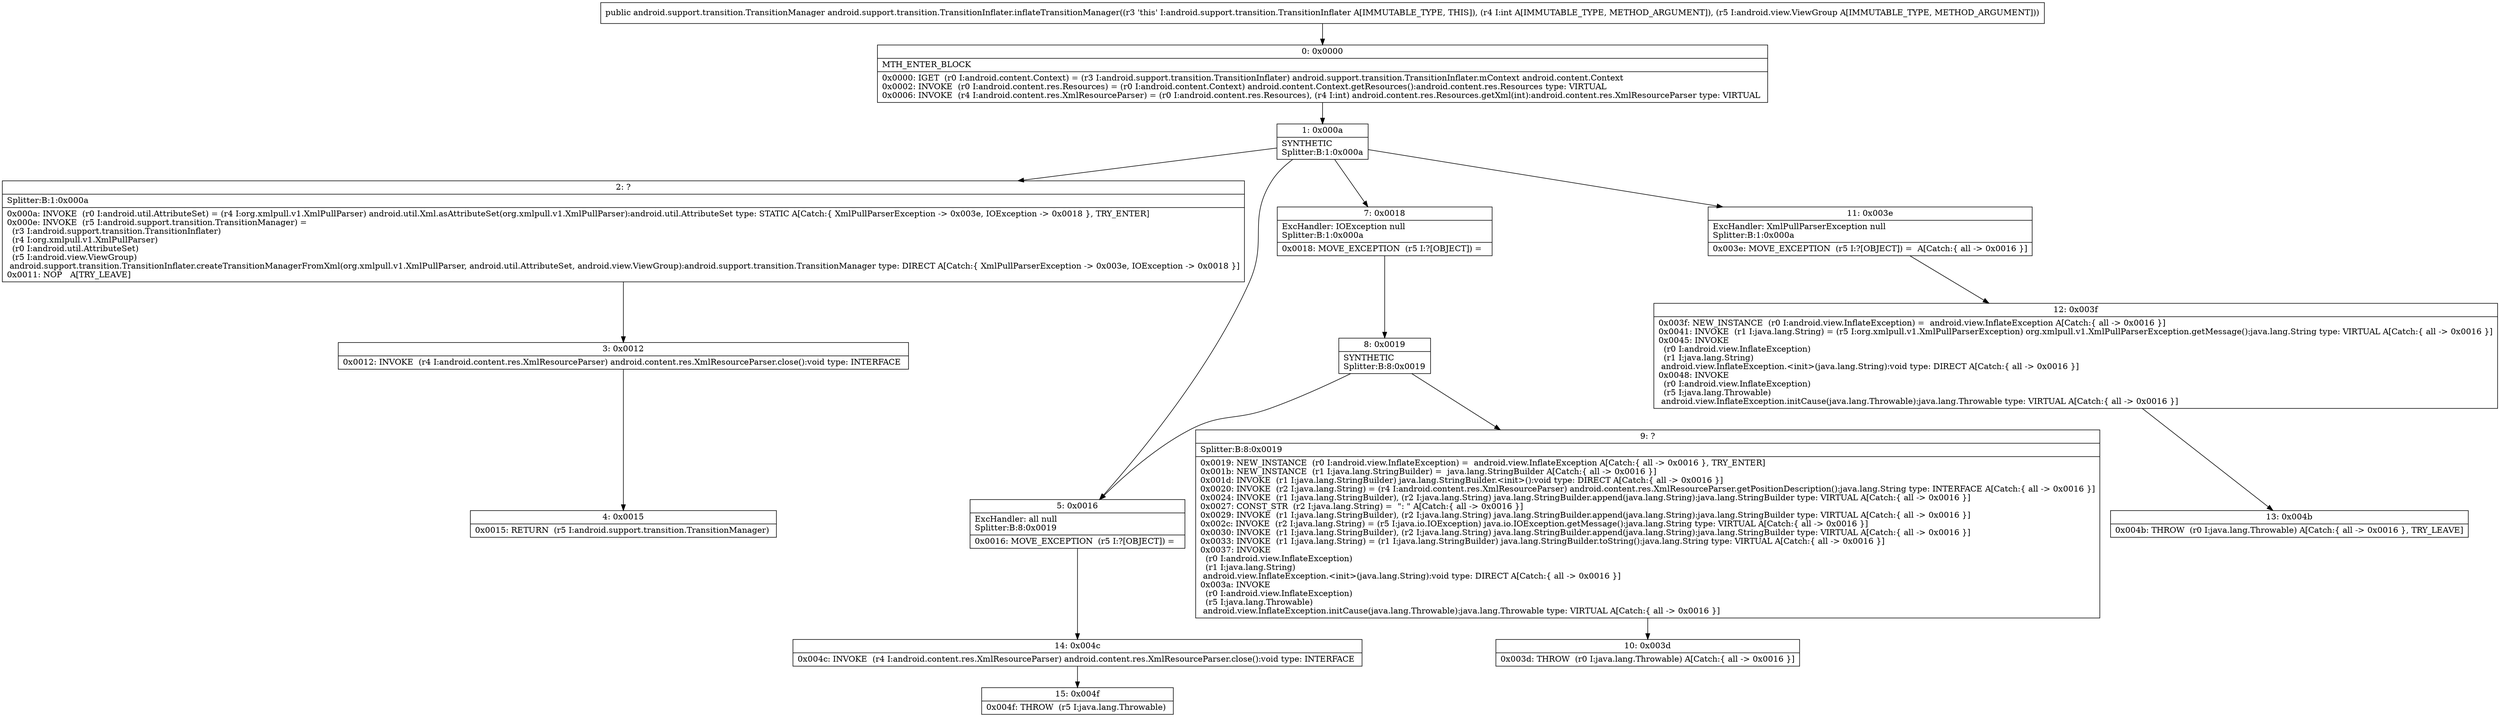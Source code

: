 digraph "CFG forandroid.support.transition.TransitionInflater.inflateTransitionManager(ILandroid\/view\/ViewGroup;)Landroid\/support\/transition\/TransitionManager;" {
Node_0 [shape=record,label="{0\:\ 0x0000|MTH_ENTER_BLOCK\l|0x0000: IGET  (r0 I:android.content.Context) = (r3 I:android.support.transition.TransitionInflater) android.support.transition.TransitionInflater.mContext android.content.Context \l0x0002: INVOKE  (r0 I:android.content.res.Resources) = (r0 I:android.content.Context) android.content.Context.getResources():android.content.res.Resources type: VIRTUAL \l0x0006: INVOKE  (r4 I:android.content.res.XmlResourceParser) = (r0 I:android.content.res.Resources), (r4 I:int) android.content.res.Resources.getXml(int):android.content.res.XmlResourceParser type: VIRTUAL \l}"];
Node_1 [shape=record,label="{1\:\ 0x000a|SYNTHETIC\lSplitter:B:1:0x000a\l}"];
Node_2 [shape=record,label="{2\:\ ?|Splitter:B:1:0x000a\l|0x000a: INVOKE  (r0 I:android.util.AttributeSet) = (r4 I:org.xmlpull.v1.XmlPullParser) android.util.Xml.asAttributeSet(org.xmlpull.v1.XmlPullParser):android.util.AttributeSet type: STATIC A[Catch:\{ XmlPullParserException \-\> 0x003e, IOException \-\> 0x0018 \}, TRY_ENTER]\l0x000e: INVOKE  (r5 I:android.support.transition.TransitionManager) = \l  (r3 I:android.support.transition.TransitionInflater)\l  (r4 I:org.xmlpull.v1.XmlPullParser)\l  (r0 I:android.util.AttributeSet)\l  (r5 I:android.view.ViewGroup)\l android.support.transition.TransitionInflater.createTransitionManagerFromXml(org.xmlpull.v1.XmlPullParser, android.util.AttributeSet, android.view.ViewGroup):android.support.transition.TransitionManager type: DIRECT A[Catch:\{ XmlPullParserException \-\> 0x003e, IOException \-\> 0x0018 \}]\l0x0011: NOP   A[TRY_LEAVE]\l}"];
Node_3 [shape=record,label="{3\:\ 0x0012|0x0012: INVOKE  (r4 I:android.content.res.XmlResourceParser) android.content.res.XmlResourceParser.close():void type: INTERFACE \l}"];
Node_4 [shape=record,label="{4\:\ 0x0015|0x0015: RETURN  (r5 I:android.support.transition.TransitionManager) \l}"];
Node_5 [shape=record,label="{5\:\ 0x0016|ExcHandler: all null\lSplitter:B:8:0x0019\l|0x0016: MOVE_EXCEPTION  (r5 I:?[OBJECT]) =  \l}"];
Node_7 [shape=record,label="{7\:\ 0x0018|ExcHandler: IOException null\lSplitter:B:1:0x000a\l|0x0018: MOVE_EXCEPTION  (r5 I:?[OBJECT]) =  \l}"];
Node_8 [shape=record,label="{8\:\ 0x0019|SYNTHETIC\lSplitter:B:8:0x0019\l}"];
Node_9 [shape=record,label="{9\:\ ?|Splitter:B:8:0x0019\l|0x0019: NEW_INSTANCE  (r0 I:android.view.InflateException) =  android.view.InflateException A[Catch:\{ all \-\> 0x0016 \}, TRY_ENTER]\l0x001b: NEW_INSTANCE  (r1 I:java.lang.StringBuilder) =  java.lang.StringBuilder A[Catch:\{ all \-\> 0x0016 \}]\l0x001d: INVOKE  (r1 I:java.lang.StringBuilder) java.lang.StringBuilder.\<init\>():void type: DIRECT A[Catch:\{ all \-\> 0x0016 \}]\l0x0020: INVOKE  (r2 I:java.lang.String) = (r4 I:android.content.res.XmlResourceParser) android.content.res.XmlResourceParser.getPositionDescription():java.lang.String type: INTERFACE A[Catch:\{ all \-\> 0x0016 \}]\l0x0024: INVOKE  (r1 I:java.lang.StringBuilder), (r2 I:java.lang.String) java.lang.StringBuilder.append(java.lang.String):java.lang.StringBuilder type: VIRTUAL A[Catch:\{ all \-\> 0x0016 \}]\l0x0027: CONST_STR  (r2 I:java.lang.String) =  \": \" A[Catch:\{ all \-\> 0x0016 \}]\l0x0029: INVOKE  (r1 I:java.lang.StringBuilder), (r2 I:java.lang.String) java.lang.StringBuilder.append(java.lang.String):java.lang.StringBuilder type: VIRTUAL A[Catch:\{ all \-\> 0x0016 \}]\l0x002c: INVOKE  (r2 I:java.lang.String) = (r5 I:java.io.IOException) java.io.IOException.getMessage():java.lang.String type: VIRTUAL A[Catch:\{ all \-\> 0x0016 \}]\l0x0030: INVOKE  (r1 I:java.lang.StringBuilder), (r2 I:java.lang.String) java.lang.StringBuilder.append(java.lang.String):java.lang.StringBuilder type: VIRTUAL A[Catch:\{ all \-\> 0x0016 \}]\l0x0033: INVOKE  (r1 I:java.lang.String) = (r1 I:java.lang.StringBuilder) java.lang.StringBuilder.toString():java.lang.String type: VIRTUAL A[Catch:\{ all \-\> 0x0016 \}]\l0x0037: INVOKE  \l  (r0 I:android.view.InflateException)\l  (r1 I:java.lang.String)\l android.view.InflateException.\<init\>(java.lang.String):void type: DIRECT A[Catch:\{ all \-\> 0x0016 \}]\l0x003a: INVOKE  \l  (r0 I:android.view.InflateException)\l  (r5 I:java.lang.Throwable)\l android.view.InflateException.initCause(java.lang.Throwable):java.lang.Throwable type: VIRTUAL A[Catch:\{ all \-\> 0x0016 \}]\l}"];
Node_10 [shape=record,label="{10\:\ 0x003d|0x003d: THROW  (r0 I:java.lang.Throwable) A[Catch:\{ all \-\> 0x0016 \}]\l}"];
Node_11 [shape=record,label="{11\:\ 0x003e|ExcHandler: XmlPullParserException null\lSplitter:B:1:0x000a\l|0x003e: MOVE_EXCEPTION  (r5 I:?[OBJECT]) =  A[Catch:\{ all \-\> 0x0016 \}]\l}"];
Node_12 [shape=record,label="{12\:\ 0x003f|0x003f: NEW_INSTANCE  (r0 I:android.view.InflateException) =  android.view.InflateException A[Catch:\{ all \-\> 0x0016 \}]\l0x0041: INVOKE  (r1 I:java.lang.String) = (r5 I:org.xmlpull.v1.XmlPullParserException) org.xmlpull.v1.XmlPullParserException.getMessage():java.lang.String type: VIRTUAL A[Catch:\{ all \-\> 0x0016 \}]\l0x0045: INVOKE  \l  (r0 I:android.view.InflateException)\l  (r1 I:java.lang.String)\l android.view.InflateException.\<init\>(java.lang.String):void type: DIRECT A[Catch:\{ all \-\> 0x0016 \}]\l0x0048: INVOKE  \l  (r0 I:android.view.InflateException)\l  (r5 I:java.lang.Throwable)\l android.view.InflateException.initCause(java.lang.Throwable):java.lang.Throwable type: VIRTUAL A[Catch:\{ all \-\> 0x0016 \}]\l}"];
Node_13 [shape=record,label="{13\:\ 0x004b|0x004b: THROW  (r0 I:java.lang.Throwable) A[Catch:\{ all \-\> 0x0016 \}, TRY_LEAVE]\l}"];
Node_14 [shape=record,label="{14\:\ 0x004c|0x004c: INVOKE  (r4 I:android.content.res.XmlResourceParser) android.content.res.XmlResourceParser.close():void type: INTERFACE \l}"];
Node_15 [shape=record,label="{15\:\ 0x004f|0x004f: THROW  (r5 I:java.lang.Throwable) \l}"];
MethodNode[shape=record,label="{public android.support.transition.TransitionManager android.support.transition.TransitionInflater.inflateTransitionManager((r3 'this' I:android.support.transition.TransitionInflater A[IMMUTABLE_TYPE, THIS]), (r4 I:int A[IMMUTABLE_TYPE, METHOD_ARGUMENT]), (r5 I:android.view.ViewGroup A[IMMUTABLE_TYPE, METHOD_ARGUMENT])) }"];
MethodNode -> Node_0;
Node_0 -> Node_1;
Node_1 -> Node_2;
Node_1 -> Node_11;
Node_1 -> Node_7;
Node_1 -> Node_5;
Node_2 -> Node_3;
Node_3 -> Node_4;
Node_5 -> Node_14;
Node_7 -> Node_8;
Node_8 -> Node_9;
Node_8 -> Node_5;
Node_9 -> Node_10;
Node_11 -> Node_12;
Node_12 -> Node_13;
Node_14 -> Node_15;
}

